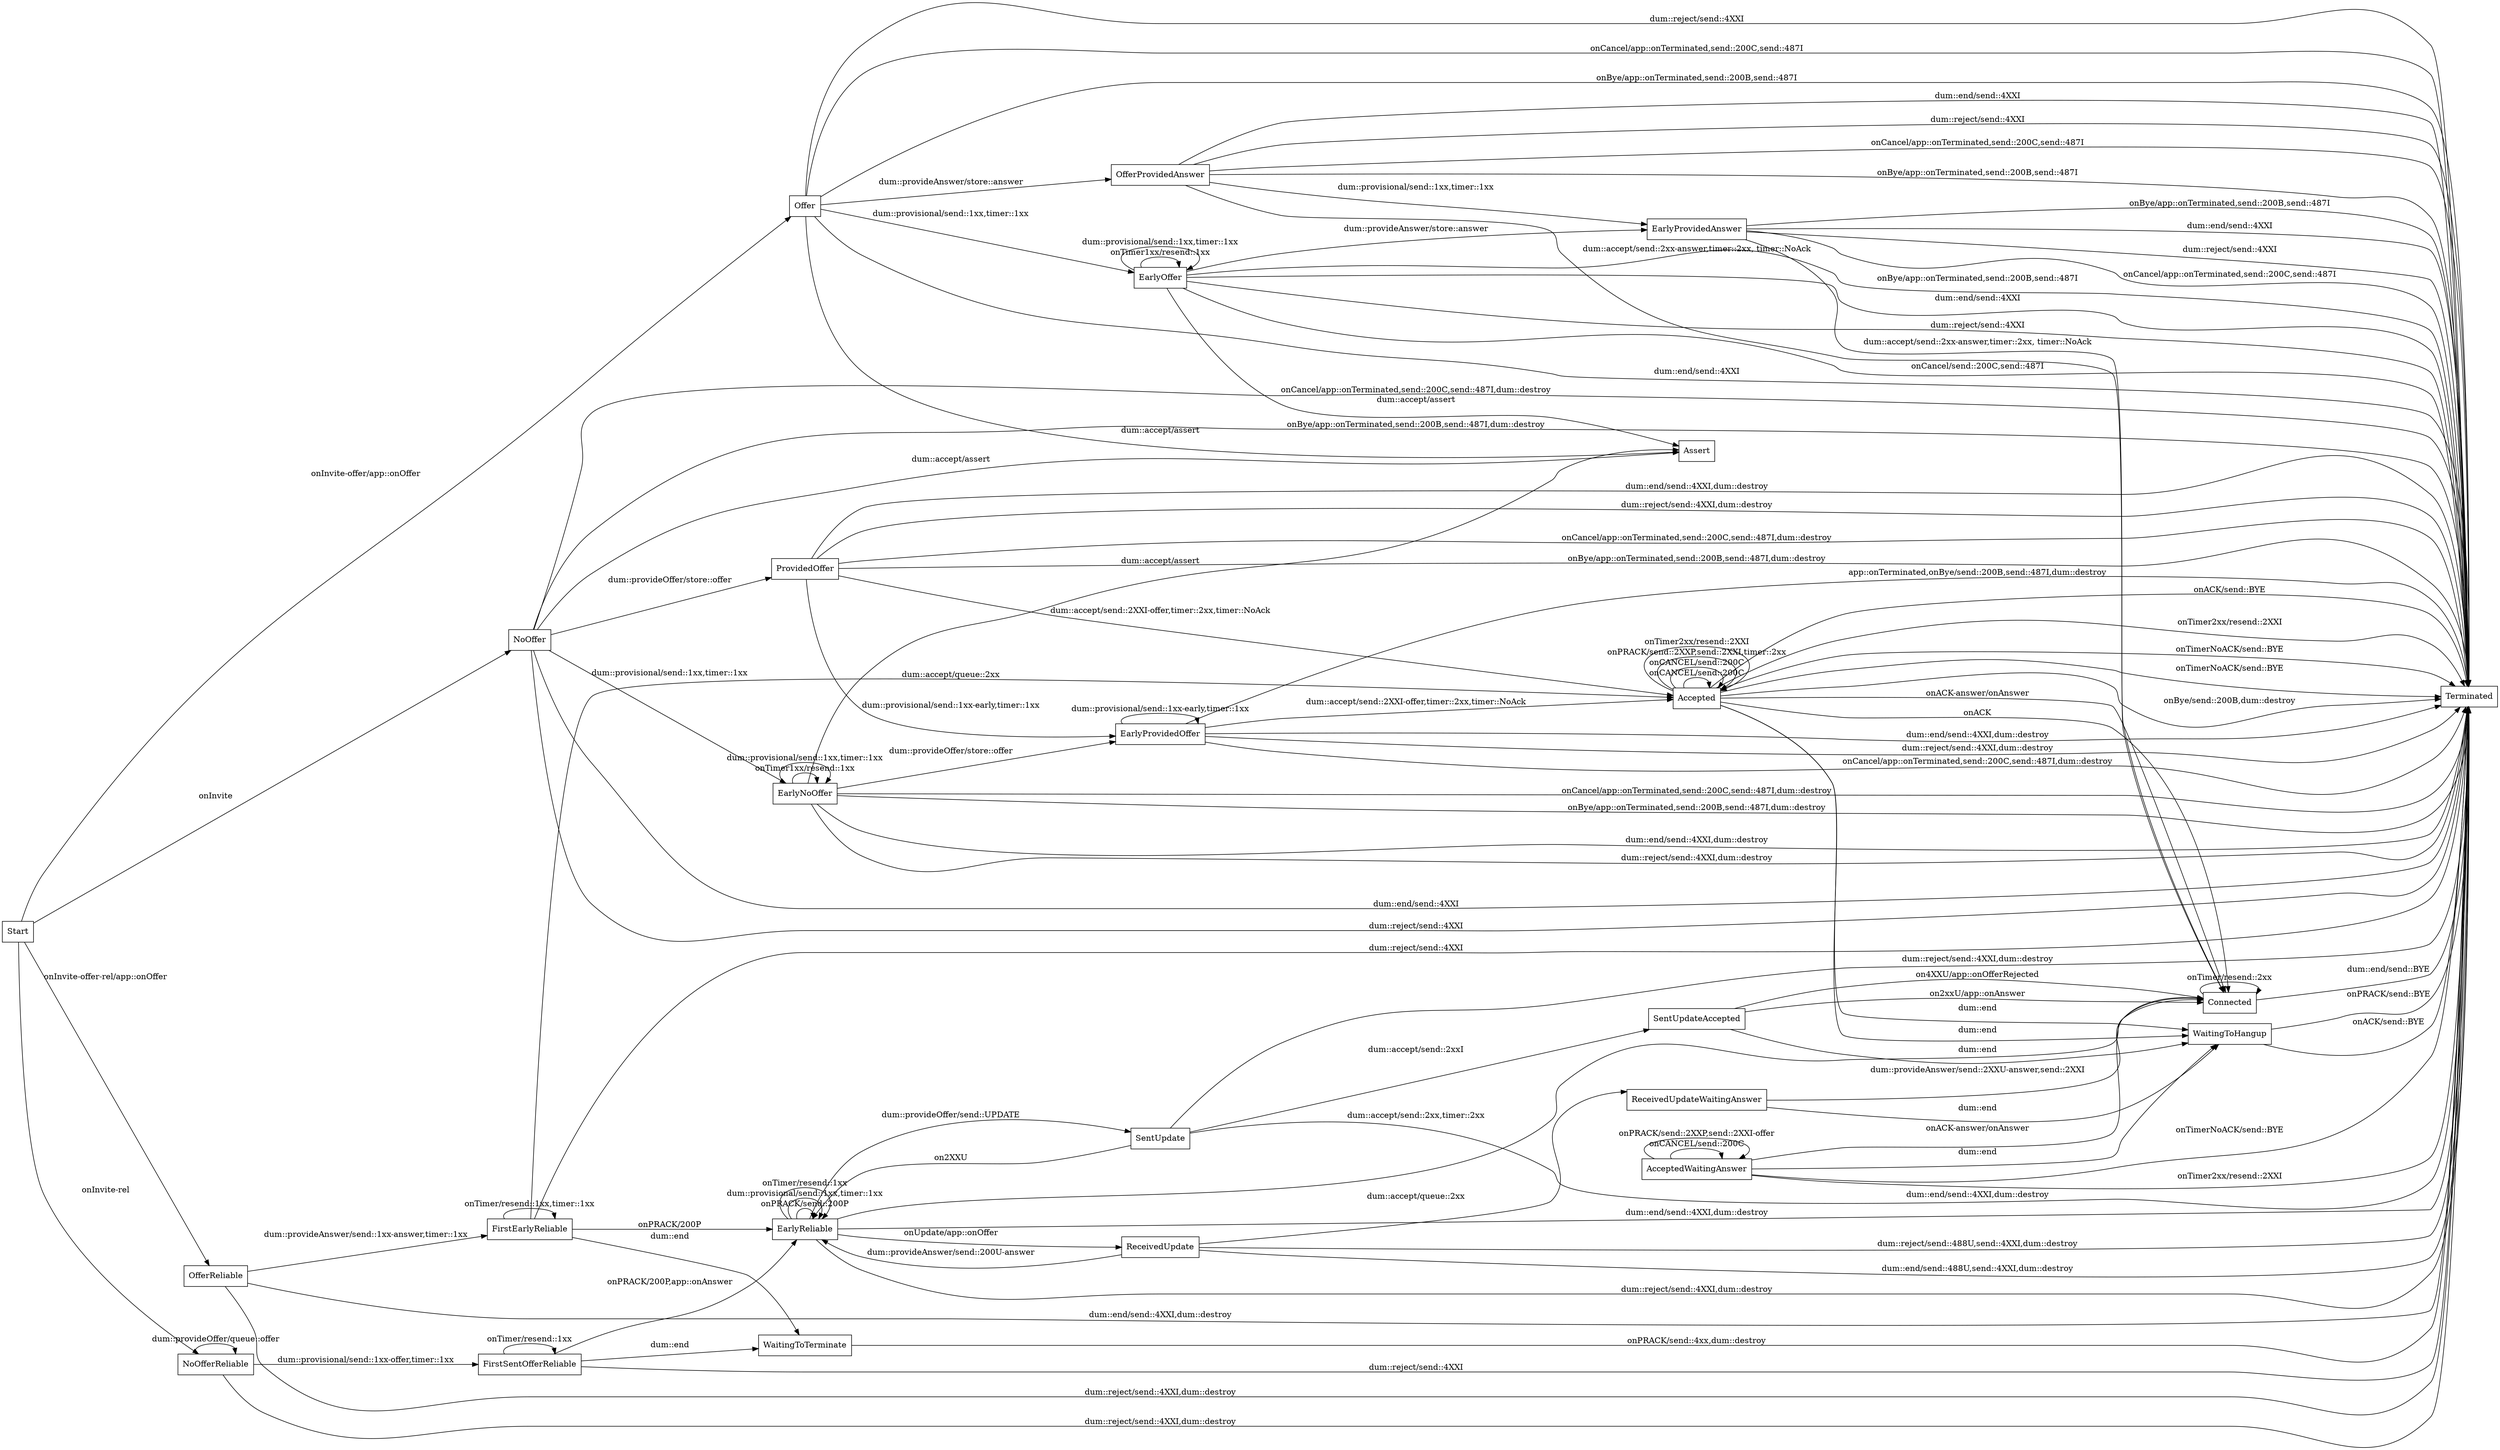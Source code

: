 //  names start with cap are states
//  names start with app:: are appliction handlers
//  names start with dum:: are dum interface to application
//  names start with lower case are actions
//  names start with on are events

digraph UAS {
  rankdir=LR;
  node [shape = box];

  //////////////////////////////////////////
  // UAS - offer in INVITE
  Start -> Offer                                        [ label = "onInvite-offer/app::onOffer" ];

  Offer -> OfferProvidedAnswer                          [ label = "dum::provideAnswer/store::answer" ];
  Offer -> EarlyOffer                                   [ label = "dum::provisional/send::1xx,timer::1xx" ]; // include early-media
  Offer -> Assert                                       [ label = "dum::accept/assert" ];
  Offer -> Terminated                                   [ label = "dum::end/send::4XXI" ];
  Offer -> Terminated                                   [ label = "dum::reject/send::4XXI" ];
  Offer -> Terminated                                   [ label = "onCancel/app::onTerminated,send::200C,send::487I" ]; 
  Offer -> Terminated                                   [ label = "onBye/app::onTerminated,send::200B,send::487I" ]; 

  OfferProvidedAnswer -> Connected                      [ label = "dum::accept/send::2xx-answer,timer::2xx, timer::NoAck" ];
  OfferProvidedAnswer -> EarlyProvidedAnswer            [ label = "dum::provisional/send::1xx,timer::1xx" ]; // include early-media
  OfferProvidedAnswer -> Terminated                     [ label = "dum::end/send::4XXI" ];
  OfferProvidedAnswer -> Terminated                     [ label = "dum::reject/send::4XXI" ];
  OfferProvidedAnswer -> Terminated                     [ label = "onCancel/app::onTerminated,send::200C,send::487I" ];
  OfferProvidedAnswer -> Terminated                     [ label = "onBye/app::onTerminated,send::200B,send::487I" ]; 

  EarlyOffer -> EarlyOffer                              [ label = "onTimer1xx/resend::1xx" ];
  EarlyOffer -> EarlyOffer                              [ label = "dum::provisional/send::1xx,timer::1xx" ];
  EarlyOffer -> EarlyProvidedAnswer                     [ label = "dum::provideAnswer/store::answer" ];
  EarlyOffer -> Assert                                  [ label = "dum::accept/assert" ];
  EarlyOffer -> Terminated                              [ label = "dum::end/send::4XXI" ];
  EarlyOffer -> Terminated                              [ label = "dum::reject/send::4XXI" ];
  EarlyOffer -> Terminated                              [ label = "onCancel/send::200C,send::487I" ];
  EarlyOffer -> Terminated                              [ label = "onBye/app::onTerminated,send::200B,send::487I" ];

  EarlyProvidedAnswer -> Connected                      [ label = "dum::accept/send::2xx-answer,timer::2xx, timer::NoAck" ];
  EarlyProvidedAnswer -> Terminated                     [ label = "dum::end/send::4XXI" ];
  EarlyProvidedAnswer -> Terminated                     [ label = "dum::reject/send::4XXI" ];
  EarlyProvidedAnswer -> Terminated                     [ label = "onCancel/app::onTerminated,send::200C,send::487I" ]; 
  EarlyProvidedAnswer -> Terminated                     [ label = "onBye/app::onTerminated,send::200B,send::487I" ]; 
  //////////////////////////////////////////


  //////////////////////////////////////////
  // UAS - no offer in INVITE
  Start -> NoOffer                                      [ label = "onInvite" ];

  NoOffer -> ProvidedOffer                              [ label = "dum::provideOffer/store::offer" ];
  NoOffer -> EarlyNoOffer                               [ label = "dum::provisional/send::1xx,timer::1xx" ]; // include early-media
  NoOffer -> Assert                                     [ label = "dum::accept/assert" ];
  NoOffer -> Terminated                                 [ label = "dum::end/send::4XXI" ];
  NoOffer -> Terminated                                 [ label = "dum::reject/send::4XXI" ];
  NoOffer -> Terminated                                 [ label = "onCancel/app::onTerminated,send::200C,send::487I,dum::destroy" ]; 
  NoOffer -> Terminated                                 [ label = "onBye/app::onTerminated,send::200B,send::487I,dum::destroy" ]; 

  ProvidedOffer -> EarlyProvidedOffer                   [ label = "dum::provisional/send::1xx-early,timer::1xx" ]; 
  ProvidedOffer -> Accepted                             [ label = "dum::accept/send::2XXI-offer,timer::2xx,timer::NoAck" ];
  ProvidedOffer -> Terminated                           [ label = "dum::end/send::4XXI,dum::destroy" ];
  ProvidedOffer -> Terminated                           [ label = "dum::reject/send::4XXI,dum::destroy" ];
  ProvidedOffer -> Terminated                           [ label = "onCancel/app::onTerminated,send::200C,send::487I,dum::destroy" ]; 
  ProvidedOffer -> Terminated                           [ label = "onBye/app::onTerminated,send::200B,send::487I,dum::destroy" ]; 

  EarlyNoOffer -> EarlyNoOffer                          [ label = "onTimer1xx/resend::1xx" ];
  EarlyNoOffer -> EarlyNoOffer                          [ label = "dum::provisional/send::1xx,timer::1xx" ];
  EarlyNoOffer -> EarlyProvidedOffer                    [ label = "dum::provideOffer/store::offer" ];
  EarlyNoOffer -> Assert                                [ label = "dum::accept/assert" ];
  EarlyNoOffer -> Terminated                            [ label = "dum::end/send::4XXI,dum::destroy" ];
  EarlyNoOffer -> Terminated                            [ label = "dum::reject/send::4XXI,dum::destroy" ];
  EarlyNoOffer -> Terminated                            [ label = "onCancel/app::onTerminated,send::200C,send::487I,dum::destroy" ];
  EarlyNoOffer -> Terminated                            [ label = "onBye/app::onTerminated,send::200B,send::487I,dum::destroy" ];

  EarlyProvidedOffer -> EarlyProvidedOffer              [ label = "dum::provisional/send::1xx-early,timer::1xx" ]; 
  EarlyProvidedOffer -> Accepted                        [ label = "dum::accept/send::2XXI-offer,timer::2xx,timer::NoAck" ];
  EarlyProvidedOffer -> Terminated                      [ label = "dum::end/send::4XXI,dum::destroy" ];
  EarlyProvidedOffer -> Terminated                      [ label = "dum::reject/send::4XXI,dum::destroy" ];
  EarlyProvidedOffer -> Terminated                      [ label = "onCancel/app::onTerminated,send::200C,send::487I,dum::destroy" ]; 
  EarlyProvidedOffer -> Terminated                      [ label = "app::onTerminated,onBye/send::200B,send::487I,dum::destroy" ]; 

  Accepted -> Connected                                 [ label = "onACK-answer/onAnswer" ];
  Accepted -> Accepted                                  [ label = "onCANCEL/send::200C" ]; 
  Accepted -> Terminated                                [ label = "onACK/send::BYE" ];
  Accepted -> Terminated                                [ label = "onTimer2xx/resend::2XXI" ];
  Accepted -> Terminated                                [ label = "onTimerNoACK/send::BYE" ];
  Accepted -> WaitingToHangup                           [ label = "dum::end" ];
  //////////////////////////////////////////


  Start -> OfferReliable                                [ label = "onInvite-offer-rel/app::onOffer" ];
  Start -> NoOfferReliable                              [ label = "onInvite-rel" ];

  // this doesn't attach from anything
  AcceptedWaitingAnswer -> Connected                    [ label = "onACK-answer/onAnswer" ];
  AcceptedWaitingAnswer -> AcceptedWaitingAnswer        [ label = "onCANCEL/send::200C" ]; 
  AcceptedWaitingAnswer -> AcceptedWaitingAnswer        [ label = "onPRACK/send::2XXP,send::2XXI-offer" ];
  AcceptedWaitingAnswer -> Terminated                   [ label = "onTimer2xx/resend::2XXI" ]; // !jf! destroy?
  AcceptedWaitingAnswer -> Terminated                   [ label = "onTimerNoACK/send::BYE" ];
  AcceptedWaitingAnswer -> WaitingToHangup              [ label = "dum::end" ];
  // reject is not allowed once accepted

  OfferReliable -> FirstEarlyReliable                   [ label = "dum::provideAnswer/send::1xx-answer,timer::1xx" ];
  OfferReliable -> Terminated                           [ label = "dum::end/send::4XXI,dum::destroy" ];
  OfferReliable -> Terminated                           [ label = "dum::reject/send::4XXI,dum::destroy" ];

  NoOfferReliable -> NoOfferReliable                    [ label = "dum::provideOffer/queue::offer" ];
  NoOfferReliable -> FirstSentOfferReliable             [ label = "dum::provisional/send::1xx-offer,timer::1xx" ];
  NoOfferReliable -> Terminated                         [ label = "dum::reject/send::4XXI,dum::destroy" ];

  FirstSentOfferReliable -> FirstSentOfferReliable      [ label = "onTimer/resend::1xx" ];
  FirstSentOfferReliable -> EarlyReliable               [ label = "onPRACK/200P,app::onAnswer" ];
  FirstSentOfferReliable -> WaitingToTerminate          [ label = "dum::end" ];
  FirstSentOfferReliable -> Terminated                  [ label = "dum::reject/send::4XXI" ]; // wait for PRACK/200?

  FirstEarlyReliable -> FirstEarlyReliable              [ label = "onTimer/resend::1xx,timer::1xx" ];
  FirstEarlyReliable -> Accepted                        [ label = "dum::accept/queue::2xx" ];
  FirstEarlyReliable -> EarlyReliable                   [ label = "onPRACK/200P" ];
  FirstEarlyReliable -> WaitingToTerminate              [ label = "dum::end" ];
  FirstEarlyReliable -> Terminated                      [ label = "dum::reject/send::4XXI" ]; // wait for PRACK/200?

  EarlyReliable -> EarlyReliable                        [ label = "onPRACK/send::200P" ];
  EarlyReliable -> EarlyReliable                        [ label = "dum::provisional/send::1xx,timer::1xx" ];
  EarlyReliable -> EarlyReliable                        [ label = "onTimer/resend::1xx" ];
  EarlyReliable -> Connected                            [ label = "dum::accept/send::2xx,timer::2xx" ];
  EarlyReliable -> ReceivedUpdate                       [ label = "onUpdate/app::onOffer" ];
  EarlyReliable -> SentUpdate                           [ label = "dum::provideOffer/send::UPDATE" ];
  EarlyReliable -> Terminated                           [ label = "dum::end/send::4XXI,dum::destroy" ];
  EarlyReliable -> Terminated                           [ label = "dum::reject/send::4XXI,dum::destroy" ]; 

  Accepted -> Connected                                 [ label = "onACK" ];
  Accepted -> Accepted                                  [ label = "onCANCEL/send::200C" ]; 
  Accepted -> Accepted                                  [ label = "onPRACK/send::2XXP,send::2XXI,timer::2xx" ];
  Accepted -> Accepted                                  [ label = "onTimer2xx/resend::2XXI" ];
  Accepted -> Terminated                                [ label = "onTimerNoACK/send::BYE" ];
  Accepted -> WaitingToHangup                           [ label = "dum::end" ];
  Accepted -> Terminated                                [ label = "onBye/send::200B,dum::destroy" ];
  // reject is not allowed once accepted

  SentUpdate -> SentUpdateAccepted                      [ label = "dum::accept/send::2xxI" ];
  SentUpdate -> EarlyReliable                           [ label = "on2XXU" ];
  SentUpdate -> Terminated                              [ label = "dum::end/send::4XXI,dum::destroy" ];
  SentUpdate -> Terminated                              [ label = "dum::reject/send::4XXI,dum::destroy" ]; 

  SentUpdateAccepted -> Connected                       [ label = "on2xxU/app::onAnswer" ];
  SentUpdateAccepted -> Connected                       [ label = "on4XXU/app::onOfferRejected" ];
  SentUpdateAccepted -> WaitingToHangup                 [ label = "dum::end" ];
  // reject is not allowed once accepted

  ReceivedUpdate -> ReceivedUpdateWaitingAnswer         [ label = "dum::accept/queue::2xx" ];
  ReceivedUpdate -> EarlyReliable                       [ label = "dum::provideAnswer/send::200U-answer" ];
  ReceivedUpdate -> Terminated                          [ label = "dum::end/send::488U,send::4XXI,dum::destroy" ];
  ReceivedUpdate -> Terminated                          [ label = "dum::reject/send::488U,send::4XXI,dum::destroy" ]; 

  ReceivedUpdateWaitingAnswer -> Connected              [ label = "dum::provideAnswer/send::2XXU-answer,send::2XXI" ];
  ReceivedUpdateWaitingAnswer -> WaitingToHangup        [ label = "dum::end" ];
  // reject is not allowed once accepted

  Connected -> Connected                                [ label = "onTimer/resend::2xx" ];
  Connected -> Terminated                               [ label = "dum::end/send::BYE" ];
  // reject is not allowed once accepted

  WaitingToTerminate -> Terminated                      [ label = "onPRACK/send::4xx,dum::destroy" ];
  // reject is not allowed once accepted

  WaitingToHangup -> Terminated                         [ label = "onPRACK/send::BYE" ];
  WaitingToHangup -> Terminated                         [ label = "onACK/send::BYE" ];
  // reject is not allowed once accepted
}
